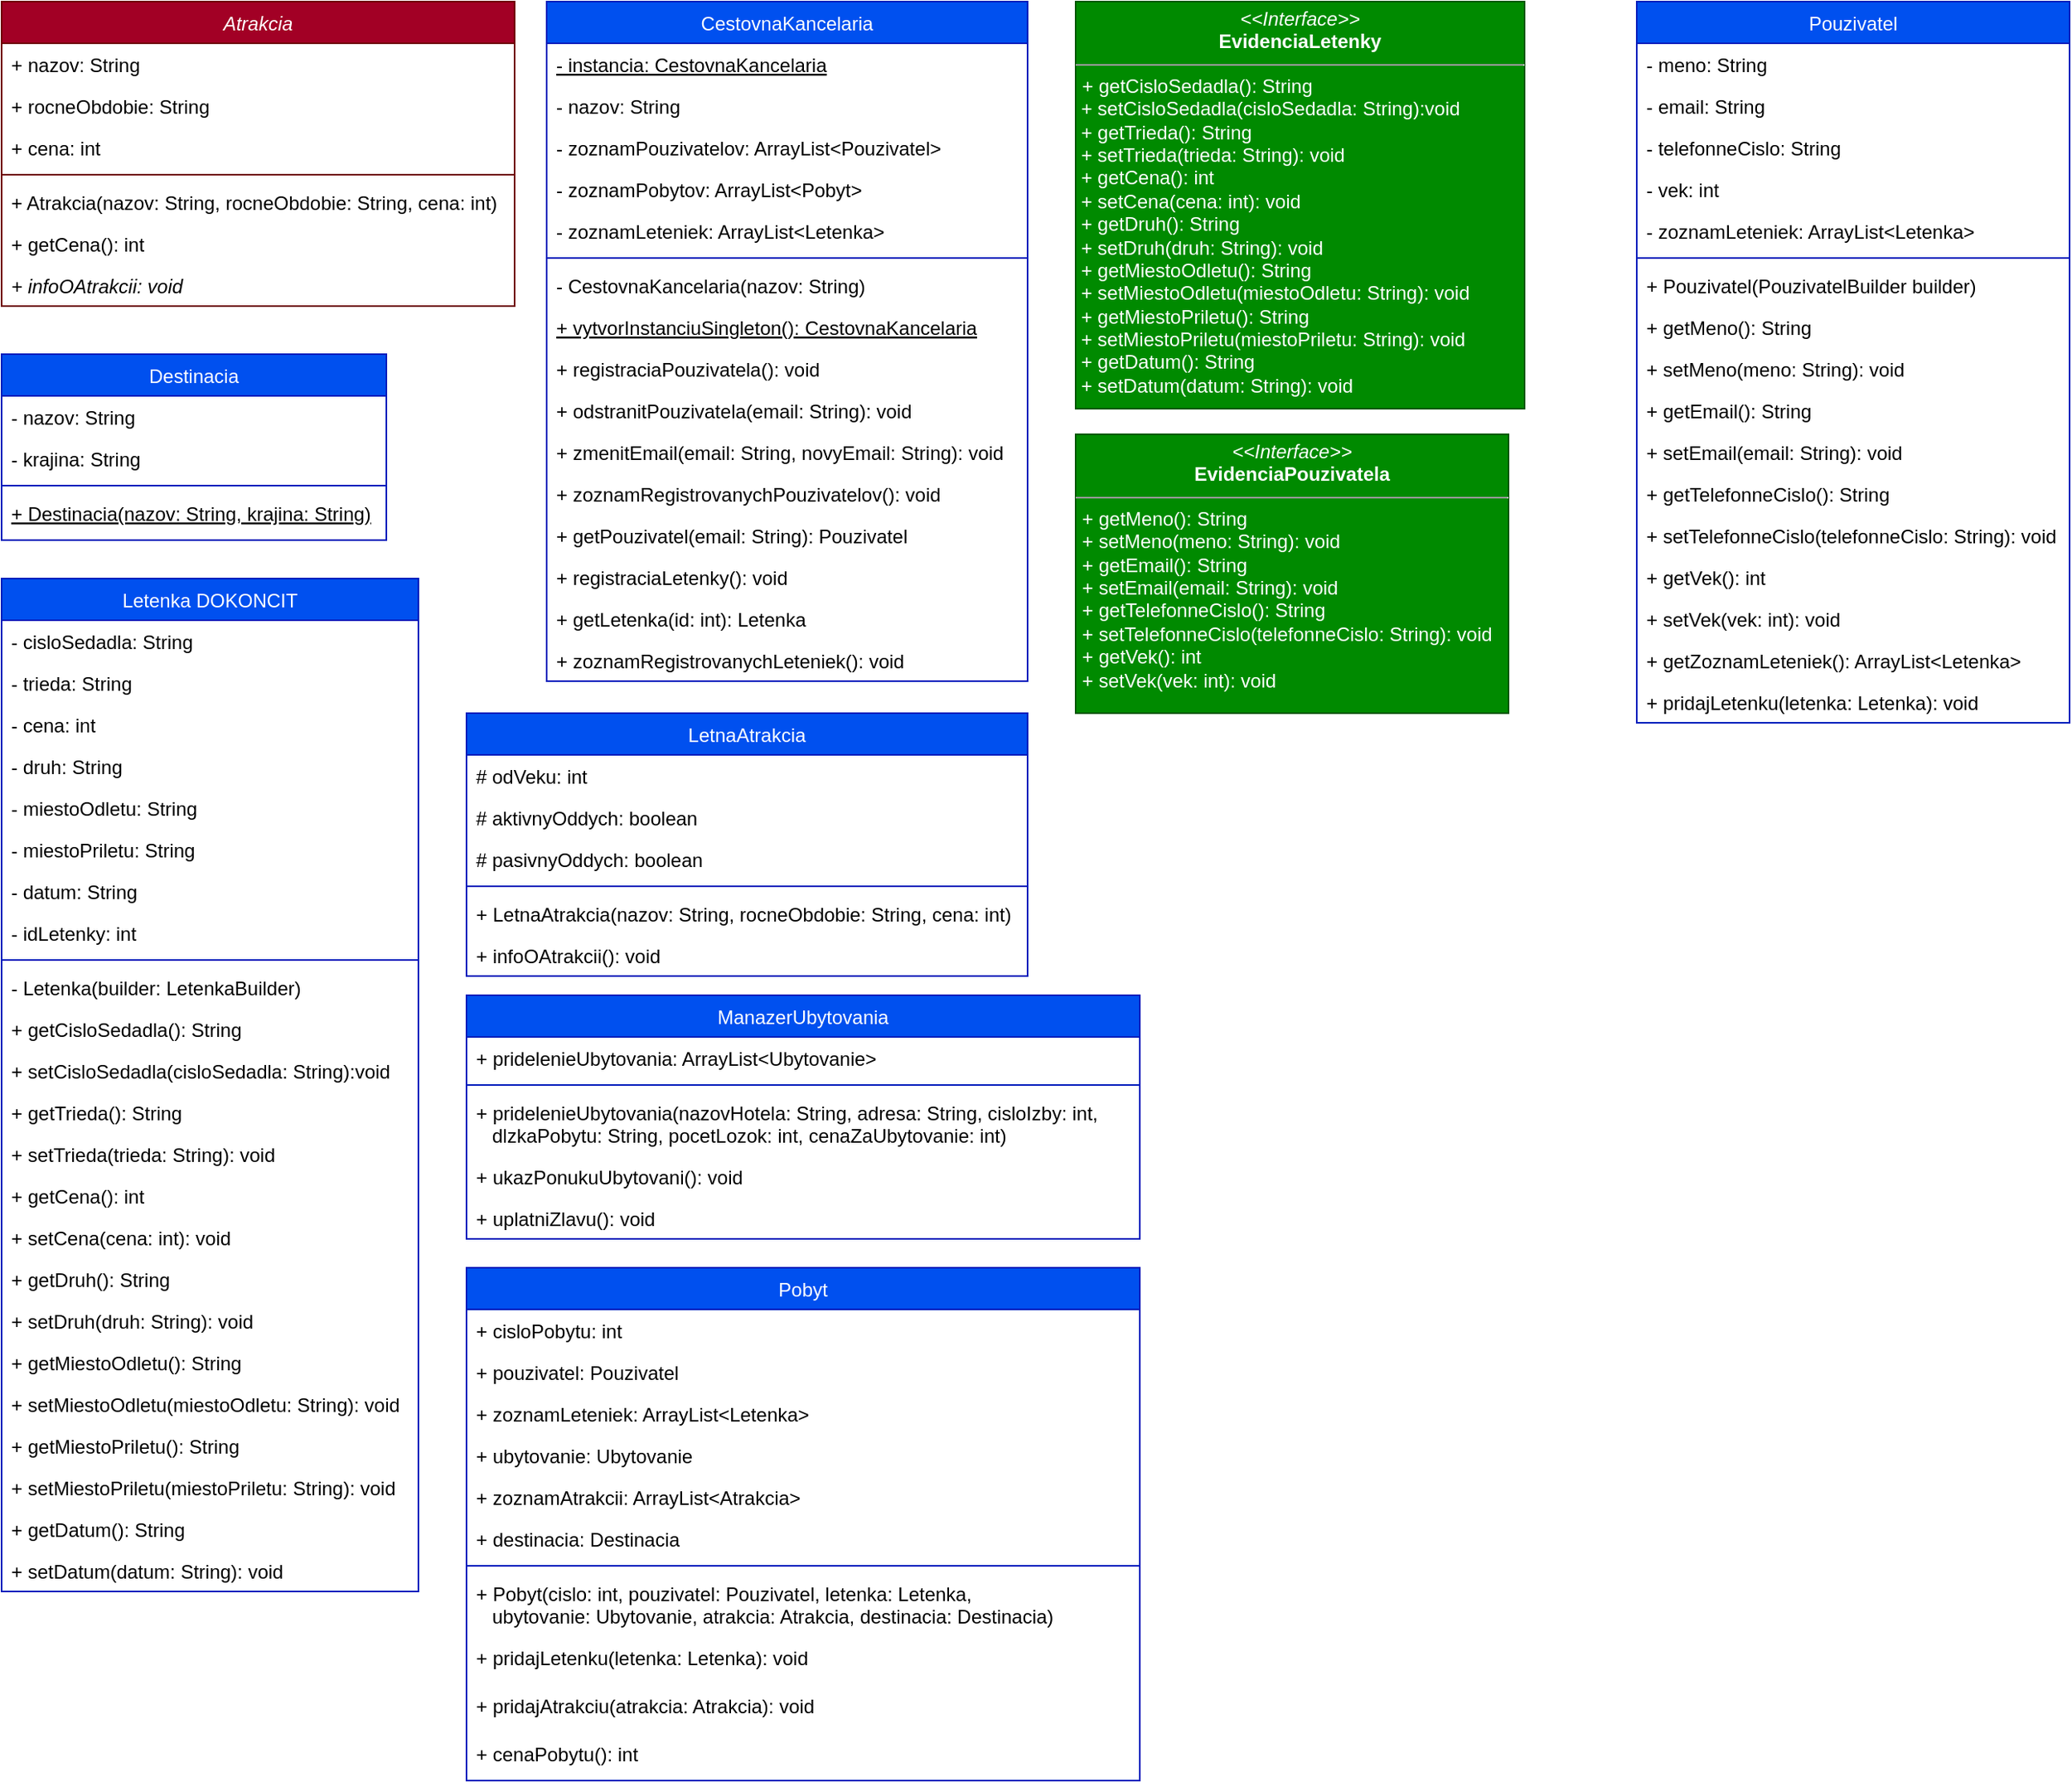 <mxfile version="21.2.3" type="github">
  <diagram id="C5RBs43oDa-KdzZeNtuy" name="Page-1">
    <mxGraphModel dx="814" dy="681" grid="1" gridSize="10" guides="1" tooltips="1" connect="1" arrows="1" fold="1" page="1" pageScale="1" pageWidth="827" pageHeight="1169" math="0" shadow="0">
      <root>
        <mxCell id="WIyWlLk6GJQsqaUBKTNV-0" />
        <mxCell id="WIyWlLk6GJQsqaUBKTNV-1" parent="WIyWlLk6GJQsqaUBKTNV-0" />
        <mxCell id="zkfFHV4jXpPFQw0GAbJ--0" value="Atrakcia" style="swimlane;fontStyle=2;align=center;verticalAlign=top;childLayout=stackLayout;horizontal=1;startSize=26;horizontalStack=0;resizeParent=1;resizeLast=0;collapsible=1;marginBottom=0;rounded=0;shadow=0;strokeWidth=1;fillColor=#a20025;strokeColor=#6F0000;fontColor=#ffffff;" parent="WIyWlLk6GJQsqaUBKTNV-1" vertex="1">
          <mxGeometry x="50" y="30" width="320" height="190" as="geometry">
            <mxRectangle x="230" y="140" width="160" height="26" as="alternateBounds" />
          </mxGeometry>
        </mxCell>
        <mxCell id="zkfFHV4jXpPFQw0GAbJ--1" value="+ nazov: String" style="text;align=left;verticalAlign=top;spacingLeft=4;spacingRight=4;overflow=hidden;rotatable=0;points=[[0,0.5],[1,0.5]];portConstraint=eastwest;" parent="zkfFHV4jXpPFQw0GAbJ--0" vertex="1">
          <mxGeometry y="26" width="320" height="26" as="geometry" />
        </mxCell>
        <mxCell id="zkfFHV4jXpPFQw0GAbJ--2" value="+ rocneObdobie: String" style="text;align=left;verticalAlign=top;spacingLeft=4;spacingRight=4;overflow=hidden;rotatable=0;points=[[0,0.5],[1,0.5]];portConstraint=eastwest;rounded=0;shadow=0;html=0;" parent="zkfFHV4jXpPFQw0GAbJ--0" vertex="1">
          <mxGeometry y="52" width="320" height="26" as="geometry" />
        </mxCell>
        <mxCell id="zkfFHV4jXpPFQw0GAbJ--3" value="+ cena: int" style="text;align=left;verticalAlign=top;spacingLeft=4;spacingRight=4;overflow=hidden;rotatable=0;points=[[0,0.5],[1,0.5]];portConstraint=eastwest;rounded=0;shadow=0;html=0;" parent="zkfFHV4jXpPFQw0GAbJ--0" vertex="1">
          <mxGeometry y="78" width="320" height="26" as="geometry" />
        </mxCell>
        <mxCell id="zkfFHV4jXpPFQw0GAbJ--4" value="" style="line;html=1;strokeWidth=1;align=left;verticalAlign=middle;spacingTop=-1;spacingLeft=3;spacingRight=3;rotatable=0;labelPosition=right;points=[];portConstraint=eastwest;fillColor=#a20025;fontColor=#ffffff;strokeColor=#6F0000;" parent="zkfFHV4jXpPFQw0GAbJ--0" vertex="1">
          <mxGeometry y="104" width="320" height="8" as="geometry" />
        </mxCell>
        <mxCell id="zkfFHV4jXpPFQw0GAbJ--5" value="+ Atrakcia(nazov: String, rocneObdobie: String, cena: int)" style="text;align=left;verticalAlign=top;spacingLeft=4;spacingRight=4;overflow=hidden;rotatable=0;points=[[0,0.5],[1,0.5]];portConstraint=eastwest;" parent="zkfFHV4jXpPFQw0GAbJ--0" vertex="1">
          <mxGeometry y="112" width="320" height="26" as="geometry" />
        </mxCell>
        <mxCell id="7Pr3nvuwrETPLiHUvhbF-43" value="+ getCena(): int" style="text;align=left;verticalAlign=top;spacingLeft=4;spacingRight=4;overflow=hidden;rotatable=0;points=[[0,0.5],[1,0.5]];portConstraint=eastwest;" vertex="1" parent="zkfFHV4jXpPFQw0GAbJ--0">
          <mxGeometry y="138" width="320" height="26" as="geometry" />
        </mxCell>
        <mxCell id="7Pr3nvuwrETPLiHUvhbF-44" value="+ infoOAtrakcii: void" style="text;align=left;verticalAlign=top;spacingLeft=4;spacingRight=4;overflow=hidden;rotatable=0;points=[[0,0.5],[1,0.5]];portConstraint=eastwest;fontStyle=2" vertex="1" parent="zkfFHV4jXpPFQw0GAbJ--0">
          <mxGeometry y="164" width="320" height="26" as="geometry" />
        </mxCell>
        <mxCell id="zkfFHV4jXpPFQw0GAbJ--6" value="Destinacia" style="swimlane;fontStyle=0;align=center;verticalAlign=top;childLayout=stackLayout;horizontal=1;startSize=26;horizontalStack=0;resizeParent=1;resizeLast=0;collapsible=1;marginBottom=0;rounded=0;shadow=0;strokeWidth=1;fillColor=#0050ef;fontColor=#ffffff;strokeColor=#001DBC;" parent="WIyWlLk6GJQsqaUBKTNV-1" vertex="1">
          <mxGeometry x="50" y="250" width="240" height="116" as="geometry">
            <mxRectangle x="130" y="380" width="160" height="26" as="alternateBounds" />
          </mxGeometry>
        </mxCell>
        <mxCell id="zkfFHV4jXpPFQw0GAbJ--7" value="- nazov: String" style="text;align=left;verticalAlign=top;spacingLeft=4;spacingRight=4;overflow=hidden;rotatable=0;points=[[0,0.5],[1,0.5]];portConstraint=eastwest;" parent="zkfFHV4jXpPFQw0GAbJ--6" vertex="1">
          <mxGeometry y="26" width="240" height="26" as="geometry" />
        </mxCell>
        <mxCell id="zkfFHV4jXpPFQw0GAbJ--8" value="- krajina: String" style="text;align=left;verticalAlign=top;spacingLeft=4;spacingRight=4;overflow=hidden;rotatable=0;points=[[0,0.5],[1,0.5]];portConstraint=eastwest;rounded=0;shadow=0;html=0;" parent="zkfFHV4jXpPFQw0GAbJ--6" vertex="1">
          <mxGeometry y="52" width="240" height="26" as="geometry" />
        </mxCell>
        <mxCell id="zkfFHV4jXpPFQw0GAbJ--9" value="" style="line;html=1;strokeWidth=1;align=left;verticalAlign=middle;spacingTop=-1;spacingLeft=3;spacingRight=3;rotatable=0;labelPosition=right;points=[];portConstraint=eastwest;fillColor=#0050ef;fontColor=#ffffff;strokeColor=#001DBC;" parent="zkfFHV4jXpPFQw0GAbJ--6" vertex="1">
          <mxGeometry y="78" width="240" height="8" as="geometry" />
        </mxCell>
        <mxCell id="zkfFHV4jXpPFQw0GAbJ--10" value="+ Destinacia(nazov: String, krajina: String)" style="text;align=left;verticalAlign=top;spacingLeft=4;spacingRight=4;overflow=hidden;rotatable=0;points=[[0,0.5],[1,0.5]];portConstraint=eastwest;fontStyle=4" parent="zkfFHV4jXpPFQw0GAbJ--6" vertex="1">
          <mxGeometry y="86" width="240" height="26" as="geometry" />
        </mxCell>
        <mxCell id="zkfFHV4jXpPFQw0GAbJ--17" value="CestovnaKancelaria" style="swimlane;fontStyle=0;align=center;verticalAlign=top;childLayout=stackLayout;horizontal=1;startSize=26;horizontalStack=0;resizeParent=1;resizeLast=0;collapsible=1;marginBottom=0;rounded=0;shadow=0;strokeWidth=1;fillColor=#0050ef;fontColor=#ffffff;strokeColor=#001DBC;" parent="WIyWlLk6GJQsqaUBKTNV-1" vertex="1">
          <mxGeometry x="390" y="30" width="300" height="424" as="geometry">
            <mxRectangle x="550" y="140" width="160" height="26" as="alternateBounds" />
          </mxGeometry>
        </mxCell>
        <mxCell id="zkfFHV4jXpPFQw0GAbJ--18" value="- instancia: CestovnaKancelaria" style="text;align=left;verticalAlign=top;spacingLeft=4;spacingRight=4;overflow=hidden;rotatable=0;points=[[0,0.5],[1,0.5]];portConstraint=eastwest;fontStyle=4" parent="zkfFHV4jXpPFQw0GAbJ--17" vertex="1">
          <mxGeometry y="26" width="300" height="26" as="geometry" />
        </mxCell>
        <mxCell id="zkfFHV4jXpPFQw0GAbJ--19" value="- nazov: String" style="text;align=left;verticalAlign=top;spacingLeft=4;spacingRight=4;overflow=hidden;rotatable=0;points=[[0,0.5],[1,0.5]];portConstraint=eastwest;rounded=0;shadow=0;html=0;" parent="zkfFHV4jXpPFQw0GAbJ--17" vertex="1">
          <mxGeometry y="52" width="300" height="26" as="geometry" />
        </mxCell>
        <mxCell id="zkfFHV4jXpPFQw0GAbJ--20" value="- zoznamPouzivatelov: ArrayList&lt;Pouzivatel&gt;" style="text;align=left;verticalAlign=top;spacingLeft=4;spacingRight=4;overflow=hidden;rotatable=0;points=[[0,0.5],[1,0.5]];portConstraint=eastwest;rounded=0;shadow=0;html=0;" parent="zkfFHV4jXpPFQw0GAbJ--17" vertex="1">
          <mxGeometry y="78" width="300" height="26" as="geometry" />
        </mxCell>
        <mxCell id="zkfFHV4jXpPFQw0GAbJ--21" value="- zoznamPobytov: ArrayList&lt;Pobyt&gt;" style="text;align=left;verticalAlign=top;spacingLeft=4;spacingRight=4;overflow=hidden;rotatable=0;points=[[0,0.5],[1,0.5]];portConstraint=eastwest;rounded=0;shadow=0;html=0;" parent="zkfFHV4jXpPFQw0GAbJ--17" vertex="1">
          <mxGeometry y="104" width="300" height="26" as="geometry" />
        </mxCell>
        <mxCell id="zkfFHV4jXpPFQw0GAbJ--22" value="- zoznamLeteniek: ArrayList&lt;Letenka&gt;" style="text;align=left;verticalAlign=top;spacingLeft=4;spacingRight=4;overflow=hidden;rotatable=0;points=[[0,0.5],[1,0.5]];portConstraint=eastwest;rounded=0;shadow=0;html=0;" parent="zkfFHV4jXpPFQw0GAbJ--17" vertex="1">
          <mxGeometry y="130" width="300" height="26" as="geometry" />
        </mxCell>
        <mxCell id="zkfFHV4jXpPFQw0GAbJ--23" value="" style="line;html=1;strokeWidth=1;align=left;verticalAlign=middle;spacingTop=-1;spacingLeft=3;spacingRight=3;rotatable=0;labelPosition=right;points=[];portConstraint=eastwest;fillColor=#0050ef;fontColor=#ffffff;strokeColor=#001DBC;" parent="zkfFHV4jXpPFQw0GAbJ--17" vertex="1">
          <mxGeometry y="156" width="300" height="8" as="geometry" />
        </mxCell>
        <mxCell id="zkfFHV4jXpPFQw0GAbJ--24" value="- CestovnaKancelaria(nazov: String)" style="text;align=left;verticalAlign=top;spacingLeft=4;spacingRight=4;overflow=hidden;rotatable=0;points=[[0,0.5],[1,0.5]];portConstraint=eastwest;" parent="zkfFHV4jXpPFQw0GAbJ--17" vertex="1">
          <mxGeometry y="164" width="300" height="26" as="geometry" />
        </mxCell>
        <mxCell id="zkfFHV4jXpPFQw0GAbJ--25" value="+ vytvorInstanciuSingleton(): CestovnaKancelaria" style="text;align=left;verticalAlign=top;spacingLeft=4;spacingRight=4;overflow=hidden;rotatable=0;points=[[0,0.5],[1,0.5]];portConstraint=eastwest;fontStyle=4" parent="zkfFHV4jXpPFQw0GAbJ--17" vertex="1">
          <mxGeometry y="190" width="300" height="26" as="geometry" />
        </mxCell>
        <mxCell id="7Pr3nvuwrETPLiHUvhbF-45" value="+ registraciaPouzivatela(): void" style="text;align=left;verticalAlign=top;spacingLeft=4;spacingRight=4;overflow=hidden;rotatable=0;points=[[0,0.5],[1,0.5]];portConstraint=eastwest;fontStyle=0" vertex="1" parent="zkfFHV4jXpPFQw0GAbJ--17">
          <mxGeometry y="216" width="300" height="26" as="geometry" />
        </mxCell>
        <mxCell id="7Pr3nvuwrETPLiHUvhbF-46" value="+ odstranitPouzivatela(email: String): void" style="text;align=left;verticalAlign=top;spacingLeft=4;spacingRight=4;overflow=hidden;rotatable=0;points=[[0,0.5],[1,0.5]];portConstraint=eastwest;fontStyle=0" vertex="1" parent="zkfFHV4jXpPFQw0GAbJ--17">
          <mxGeometry y="242" width="300" height="26" as="geometry" />
        </mxCell>
        <mxCell id="7Pr3nvuwrETPLiHUvhbF-47" value="+ zmenitEmail(email: String, novyEmail: String): void" style="text;align=left;verticalAlign=top;spacingLeft=4;spacingRight=4;overflow=hidden;rotatable=0;points=[[0,0.5],[1,0.5]];portConstraint=eastwest;fontStyle=0" vertex="1" parent="zkfFHV4jXpPFQw0GAbJ--17">
          <mxGeometry y="268" width="300" height="26" as="geometry" />
        </mxCell>
        <mxCell id="7Pr3nvuwrETPLiHUvhbF-48" value="+ zoznamRegistrovanychPouzivatelov(): void" style="text;align=left;verticalAlign=top;spacingLeft=4;spacingRight=4;overflow=hidden;rotatable=0;points=[[0,0.5],[1,0.5]];portConstraint=eastwest;fontStyle=0" vertex="1" parent="zkfFHV4jXpPFQw0GAbJ--17">
          <mxGeometry y="294" width="300" height="26" as="geometry" />
        </mxCell>
        <mxCell id="7Pr3nvuwrETPLiHUvhbF-49" value="+ getPouzivatel(email: String): Pouzivatel" style="text;align=left;verticalAlign=top;spacingLeft=4;spacingRight=4;overflow=hidden;rotatable=0;points=[[0,0.5],[1,0.5]];portConstraint=eastwest;fontStyle=0" vertex="1" parent="zkfFHV4jXpPFQw0GAbJ--17">
          <mxGeometry y="320" width="300" height="26" as="geometry" />
        </mxCell>
        <mxCell id="7Pr3nvuwrETPLiHUvhbF-50" value="+ registraciaLetenky(): void" style="text;align=left;verticalAlign=top;spacingLeft=4;spacingRight=4;overflow=hidden;rotatable=0;points=[[0,0.5],[1,0.5]];portConstraint=eastwest;fontStyle=0" vertex="1" parent="zkfFHV4jXpPFQw0GAbJ--17">
          <mxGeometry y="346" width="300" height="26" as="geometry" />
        </mxCell>
        <mxCell id="7Pr3nvuwrETPLiHUvhbF-51" value="+ getLetenka(id: int): Letenka" style="text;align=left;verticalAlign=top;spacingLeft=4;spacingRight=4;overflow=hidden;rotatable=0;points=[[0,0.5],[1,0.5]];portConstraint=eastwest;fontStyle=0" vertex="1" parent="zkfFHV4jXpPFQw0GAbJ--17">
          <mxGeometry y="372" width="300" height="26" as="geometry" />
        </mxCell>
        <mxCell id="7Pr3nvuwrETPLiHUvhbF-52" value="+ zoznamRegistrovanychLeteniek(): void" style="text;align=left;verticalAlign=top;spacingLeft=4;spacingRight=4;overflow=hidden;rotatable=0;points=[[0,0.5],[1,0.5]];portConstraint=eastwest;fontStyle=0" vertex="1" parent="zkfFHV4jXpPFQw0GAbJ--17">
          <mxGeometry y="398" width="300" height="26" as="geometry" />
        </mxCell>
        <mxCell id="7Pr3nvuwrETPLiHUvhbF-0" value="&lt;p style=&quot;margin:0px;margin-top:4px;text-align:center;&quot;&gt;&lt;i&gt;&amp;lt;&amp;lt;Interface&amp;gt;&amp;gt;&lt;/i&gt;&lt;br&gt;&lt;b&gt;EvidenciaPouzivatela&lt;/b&gt;&lt;/p&gt;&lt;hr size=&quot;1&quot;&gt;&lt;p style=&quot;margin:0px;margin-left:4px;&quot;&gt;+ getMeno(): String&lt;br&gt;+ setMeno(meno: String): void&lt;/p&gt;&lt;p style=&quot;margin:0px;margin-left:4px;&quot;&gt;+ getEmail(): String&lt;/p&gt;&lt;p style=&quot;margin:0px;margin-left:4px;&quot;&gt;+ setEmail(email: String): void&lt;/p&gt;&lt;p style=&quot;margin:0px;margin-left:4px;&quot;&gt;+ getTelefonneCislo(): String&lt;/p&gt;&lt;p style=&quot;margin:0px;margin-left:4px;&quot;&gt;+ setTelefonneCislo(telefonneCislo: String): void&lt;/p&gt;&lt;p style=&quot;margin:0px;margin-left:4px;&quot;&gt;+ getVek(): int&lt;/p&gt;&lt;p style=&quot;margin:0px;margin-left:4px;&quot;&gt;+ setVek(vek: int): void&lt;/p&gt;" style="verticalAlign=top;align=left;overflow=fill;fontSize=12;fontFamily=Helvetica;html=1;whiteSpace=wrap;fillColor=#008a00;fontColor=#ffffff;strokeColor=#005700;" vertex="1" parent="WIyWlLk6GJQsqaUBKTNV-1">
          <mxGeometry x="720" y="300" width="270" height="174" as="geometry" />
        </mxCell>
        <mxCell id="7Pr3nvuwrETPLiHUvhbF-2" value="&lt;p style=&quot;margin:0px;margin-top:4px;text-align:center;&quot;&gt;&lt;i&gt;&amp;lt;&amp;lt;Interface&amp;gt;&amp;gt;&lt;/i&gt;&lt;br&gt;&lt;b&gt;EvidenciaLetenky&lt;/b&gt;&lt;/p&gt;&lt;hr size=&quot;1&quot;&gt;&lt;p style=&quot;margin:0px;margin-left:4px;&quot;&gt;&lt;/p&gt;&lt;p style=&quot;margin:0px;margin-left:4px;&quot;&gt;+ getCisloSedadla(): String&lt;br&gt;&lt;/p&gt;&lt;div&gt;&amp;nbsp;+ setCisloSedadla(cisloSedadla: String):void&lt;/div&gt;&lt;div&gt;&amp;nbsp;+ getTrieda(): String&lt;/div&gt;&lt;div&gt;&amp;nbsp;+ setTrieda(trieda: String): void&lt;/div&gt;&lt;div&gt;&amp;nbsp;+ getCena(): int&lt;/div&gt;&lt;div&gt;&amp;nbsp;+ setCena(cena: int): void&lt;/div&gt;&lt;div&gt;&amp;nbsp;+ getDruh(): String&lt;/div&gt;&lt;div&gt;&amp;nbsp;+ setDruh(druh: String): void&lt;/div&gt;&lt;div&gt;&amp;nbsp;+ getMiestoOdletu(): String&lt;/div&gt;&lt;div&gt;&amp;nbsp;+ setMiestoOdletu(miestoOdletu: String): void&lt;/div&gt;&lt;div&gt;&amp;nbsp;+ getMiestoPriletu(): String&lt;/div&gt;&lt;div&gt;&amp;nbsp;+ setMiestoPriletu(miestoPriletu: String): void&lt;/div&gt;&lt;div&gt;&amp;nbsp;+ getDatum(): String&lt;/div&gt;&lt;div&gt;&amp;nbsp;+ setDatum(datum: String): void&lt;/div&gt;" style="verticalAlign=top;align=left;overflow=fill;fontSize=12;fontFamily=Helvetica;html=1;whiteSpace=wrap;fillColor=#008a00;fontColor=#ffffff;strokeColor=#005700;" vertex="1" parent="WIyWlLk6GJQsqaUBKTNV-1">
          <mxGeometry x="720" y="30" width="280" height="254" as="geometry" />
        </mxCell>
        <mxCell id="7Pr3nvuwrETPLiHUvhbF-57" value="Letenka DOKONCIT" style="swimlane;fontStyle=0;align=center;verticalAlign=top;childLayout=stackLayout;horizontal=1;startSize=26;horizontalStack=0;resizeParent=1;resizeLast=0;collapsible=1;marginBottom=0;rounded=0;shadow=0;strokeWidth=1;fillColor=#0050ef;fontColor=#ffffff;strokeColor=#001DBC;" vertex="1" parent="WIyWlLk6GJQsqaUBKTNV-1">
          <mxGeometry x="50" y="390" width="260" height="632" as="geometry">
            <mxRectangle x="130" y="380" width="160" height="26" as="alternateBounds" />
          </mxGeometry>
        </mxCell>
        <mxCell id="7Pr3nvuwrETPLiHUvhbF-58" value="- cisloSedadla: String" style="text;align=left;verticalAlign=top;spacingLeft=4;spacingRight=4;overflow=hidden;rotatable=0;points=[[0,0.5],[1,0.5]];portConstraint=eastwest;" vertex="1" parent="7Pr3nvuwrETPLiHUvhbF-57">
          <mxGeometry y="26" width="260" height="26" as="geometry" />
        </mxCell>
        <mxCell id="7Pr3nvuwrETPLiHUvhbF-59" value="- trieda: String" style="text;align=left;verticalAlign=top;spacingLeft=4;spacingRight=4;overflow=hidden;rotatable=0;points=[[0,0.5],[1,0.5]];portConstraint=eastwest;rounded=0;shadow=0;html=0;" vertex="1" parent="7Pr3nvuwrETPLiHUvhbF-57">
          <mxGeometry y="52" width="260" height="26" as="geometry" />
        </mxCell>
        <mxCell id="7Pr3nvuwrETPLiHUvhbF-62" value="- cena: int" style="text;align=left;verticalAlign=top;spacingLeft=4;spacingRight=4;overflow=hidden;rotatable=0;points=[[0,0.5],[1,0.5]];portConstraint=eastwest;rounded=0;shadow=0;html=0;" vertex="1" parent="7Pr3nvuwrETPLiHUvhbF-57">
          <mxGeometry y="78" width="260" height="26" as="geometry" />
        </mxCell>
        <mxCell id="7Pr3nvuwrETPLiHUvhbF-65" value="- druh: String" style="text;align=left;verticalAlign=top;spacingLeft=4;spacingRight=4;overflow=hidden;rotatable=0;points=[[0,0.5],[1,0.5]];portConstraint=eastwest;rounded=0;shadow=0;html=0;" vertex="1" parent="7Pr3nvuwrETPLiHUvhbF-57">
          <mxGeometry y="104" width="260" height="26" as="geometry" />
        </mxCell>
        <mxCell id="7Pr3nvuwrETPLiHUvhbF-64" value="- miestoOdletu: String" style="text;align=left;verticalAlign=top;spacingLeft=4;spacingRight=4;overflow=hidden;rotatable=0;points=[[0,0.5],[1,0.5]];portConstraint=eastwest;rounded=0;shadow=0;html=0;" vertex="1" parent="7Pr3nvuwrETPLiHUvhbF-57">
          <mxGeometry y="130" width="260" height="26" as="geometry" />
        </mxCell>
        <mxCell id="7Pr3nvuwrETPLiHUvhbF-63" value="- miestoPriletu: String" style="text;align=left;verticalAlign=top;spacingLeft=4;spacingRight=4;overflow=hidden;rotatable=0;points=[[0,0.5],[1,0.5]];portConstraint=eastwest;rounded=0;shadow=0;html=0;" vertex="1" parent="7Pr3nvuwrETPLiHUvhbF-57">
          <mxGeometry y="156" width="260" height="26" as="geometry" />
        </mxCell>
        <mxCell id="7Pr3nvuwrETPLiHUvhbF-67" value="- datum: String" style="text;align=left;verticalAlign=top;spacingLeft=4;spacingRight=4;overflow=hidden;rotatable=0;points=[[0,0.5],[1,0.5]];portConstraint=eastwest;rounded=0;shadow=0;html=0;" vertex="1" parent="7Pr3nvuwrETPLiHUvhbF-57">
          <mxGeometry y="182" width="260" height="26" as="geometry" />
        </mxCell>
        <mxCell id="7Pr3nvuwrETPLiHUvhbF-66" value="- idLetenky: int" style="text;align=left;verticalAlign=top;spacingLeft=4;spacingRight=4;overflow=hidden;rotatable=0;points=[[0,0.5],[1,0.5]];portConstraint=eastwest;rounded=0;shadow=0;html=0;" vertex="1" parent="7Pr3nvuwrETPLiHUvhbF-57">
          <mxGeometry y="208" width="260" height="26" as="geometry" />
        </mxCell>
        <mxCell id="7Pr3nvuwrETPLiHUvhbF-60" value="" style="line;html=1;strokeWidth=1;align=left;verticalAlign=middle;spacingTop=-1;spacingLeft=3;spacingRight=3;rotatable=0;labelPosition=right;points=[];portConstraint=eastwest;fillColor=#0050ef;fontColor=#ffffff;strokeColor=#001DBC;" vertex="1" parent="7Pr3nvuwrETPLiHUvhbF-57">
          <mxGeometry y="234" width="260" height="8" as="geometry" />
        </mxCell>
        <mxCell id="7Pr3nvuwrETPLiHUvhbF-61" value="- Letenka(builder: LetenkaBuilder)" style="text;align=left;verticalAlign=top;spacingLeft=4;spacingRight=4;overflow=hidden;rotatable=0;points=[[0,0.5],[1,0.5]];portConstraint=eastwest;fontStyle=0" vertex="1" parent="7Pr3nvuwrETPLiHUvhbF-57">
          <mxGeometry y="242" width="260" height="26" as="geometry" />
        </mxCell>
        <mxCell id="7Pr3nvuwrETPLiHUvhbF-70" value="+ getCisloSedadla(): String" style="text;align=left;verticalAlign=top;spacingLeft=4;spacingRight=4;overflow=hidden;rotatable=0;points=[[0,0.5],[1,0.5]];portConstraint=eastwest;fontStyle=0" vertex="1" parent="7Pr3nvuwrETPLiHUvhbF-57">
          <mxGeometry y="268" width="260" height="26" as="geometry" />
        </mxCell>
        <mxCell id="7Pr3nvuwrETPLiHUvhbF-78" value="+ setCisloSedadla(cisloSedadla: String):void&#xa;" style="text;align=left;verticalAlign=top;spacingLeft=4;spacingRight=4;overflow=hidden;rotatable=0;points=[[0,0.5],[1,0.5]];portConstraint=eastwest;fontStyle=0" vertex="1" parent="7Pr3nvuwrETPLiHUvhbF-57">
          <mxGeometry y="294" width="260" height="26" as="geometry" />
        </mxCell>
        <mxCell id="7Pr3nvuwrETPLiHUvhbF-77" value="+ getTrieda(): String" style="text;align=left;verticalAlign=top;spacingLeft=4;spacingRight=4;overflow=hidden;rotatable=0;points=[[0,0.5],[1,0.5]];portConstraint=eastwest;fontStyle=0" vertex="1" parent="7Pr3nvuwrETPLiHUvhbF-57">
          <mxGeometry y="320" width="260" height="26" as="geometry" />
        </mxCell>
        <mxCell id="7Pr3nvuwrETPLiHUvhbF-76" value="+ setTrieda(trieda: String): void" style="text;align=left;verticalAlign=top;spacingLeft=4;spacingRight=4;overflow=hidden;rotatable=0;points=[[0,0.5],[1,0.5]];portConstraint=eastwest;fontStyle=0" vertex="1" parent="7Pr3nvuwrETPLiHUvhbF-57">
          <mxGeometry y="346" width="260" height="26" as="geometry" />
        </mxCell>
        <mxCell id="7Pr3nvuwrETPLiHUvhbF-75" value="+ getCena(): int" style="text;align=left;verticalAlign=top;spacingLeft=4;spacingRight=4;overflow=hidden;rotatable=0;points=[[0,0.5],[1,0.5]];portConstraint=eastwest;fontStyle=0" vertex="1" parent="7Pr3nvuwrETPLiHUvhbF-57">
          <mxGeometry y="372" width="260" height="26" as="geometry" />
        </mxCell>
        <mxCell id="7Pr3nvuwrETPLiHUvhbF-74" value="+ setCena(cena: int): void" style="text;align=left;verticalAlign=top;spacingLeft=4;spacingRight=4;overflow=hidden;rotatable=0;points=[[0,0.5],[1,0.5]];portConstraint=eastwest;fontStyle=0" vertex="1" parent="7Pr3nvuwrETPLiHUvhbF-57">
          <mxGeometry y="398" width="260" height="26" as="geometry" />
        </mxCell>
        <mxCell id="7Pr3nvuwrETPLiHUvhbF-73" value="+ getDruh(): String" style="text;align=left;verticalAlign=top;spacingLeft=4;spacingRight=4;overflow=hidden;rotatable=0;points=[[0,0.5],[1,0.5]];portConstraint=eastwest;fontStyle=0" vertex="1" parent="7Pr3nvuwrETPLiHUvhbF-57">
          <mxGeometry y="424" width="260" height="26" as="geometry" />
        </mxCell>
        <mxCell id="7Pr3nvuwrETPLiHUvhbF-72" value="+ setDruh(druh: String): void" style="text;align=left;verticalAlign=top;spacingLeft=4;spacingRight=4;overflow=hidden;rotatable=0;points=[[0,0.5],[1,0.5]];portConstraint=eastwest;fontStyle=0" vertex="1" parent="7Pr3nvuwrETPLiHUvhbF-57">
          <mxGeometry y="450" width="260" height="26" as="geometry" />
        </mxCell>
        <mxCell id="7Pr3nvuwrETPLiHUvhbF-71" value="+ getMiestoOdletu(): String" style="text;align=left;verticalAlign=top;spacingLeft=4;spacingRight=4;overflow=hidden;rotatable=0;points=[[0,0.5],[1,0.5]];portConstraint=eastwest;fontStyle=0" vertex="1" parent="7Pr3nvuwrETPLiHUvhbF-57">
          <mxGeometry y="476" width="260" height="26" as="geometry" />
        </mxCell>
        <mxCell id="7Pr3nvuwrETPLiHUvhbF-69" value="+ setMiestoOdletu(miestoOdletu: String): void" style="text;align=left;verticalAlign=top;spacingLeft=4;spacingRight=4;overflow=hidden;rotatable=0;points=[[0,0.5],[1,0.5]];portConstraint=eastwest;fontStyle=0" vertex="1" parent="7Pr3nvuwrETPLiHUvhbF-57">
          <mxGeometry y="502" width="260" height="26" as="geometry" />
        </mxCell>
        <mxCell id="7Pr3nvuwrETPLiHUvhbF-82" value="+ getMiestoPriletu(): String" style="text;align=left;verticalAlign=top;spacingLeft=4;spacingRight=4;overflow=hidden;rotatable=0;points=[[0,0.5],[1,0.5]];portConstraint=eastwest;fontStyle=0" vertex="1" parent="7Pr3nvuwrETPLiHUvhbF-57">
          <mxGeometry y="528" width="260" height="26" as="geometry" />
        </mxCell>
        <mxCell id="7Pr3nvuwrETPLiHUvhbF-81" value="+ setMiestoPriletu(miestoPriletu: String): void" style="text;align=left;verticalAlign=top;spacingLeft=4;spacingRight=4;overflow=hidden;rotatable=0;points=[[0,0.5],[1,0.5]];portConstraint=eastwest;fontStyle=0" vertex="1" parent="7Pr3nvuwrETPLiHUvhbF-57">
          <mxGeometry y="554" width="260" height="26" as="geometry" />
        </mxCell>
        <mxCell id="7Pr3nvuwrETPLiHUvhbF-80" value="+ getDatum(): String" style="text;align=left;verticalAlign=top;spacingLeft=4;spacingRight=4;overflow=hidden;rotatable=0;points=[[0,0.5],[1,0.5]];portConstraint=eastwest;fontStyle=0" vertex="1" parent="7Pr3nvuwrETPLiHUvhbF-57">
          <mxGeometry y="580" width="260" height="26" as="geometry" />
        </mxCell>
        <mxCell id="7Pr3nvuwrETPLiHUvhbF-79" value="+ setDatum(datum: String): void" style="text;align=left;verticalAlign=top;spacingLeft=4;spacingRight=4;overflow=hidden;rotatable=0;points=[[0,0.5],[1,0.5]];portConstraint=eastwest;fontStyle=0" vertex="1" parent="7Pr3nvuwrETPLiHUvhbF-57">
          <mxGeometry y="606" width="260" height="26" as="geometry" />
        </mxCell>
        <mxCell id="7Pr3nvuwrETPLiHUvhbF-83" value="LetnaAtrakcia" style="swimlane;fontStyle=0;align=center;verticalAlign=top;childLayout=stackLayout;horizontal=1;startSize=26;horizontalStack=0;resizeParent=1;resizeLast=0;collapsible=1;marginBottom=0;rounded=0;shadow=0;strokeWidth=1;fillColor=#0050ef;fontColor=#ffffff;strokeColor=#001DBC;" vertex="1" parent="WIyWlLk6GJQsqaUBKTNV-1">
          <mxGeometry x="340" y="474" width="350" height="164" as="geometry">
            <mxRectangle x="130" y="380" width="160" height="26" as="alternateBounds" />
          </mxGeometry>
        </mxCell>
        <mxCell id="7Pr3nvuwrETPLiHUvhbF-84" value="# odVeku: int" style="text;align=left;verticalAlign=top;spacingLeft=4;spacingRight=4;overflow=hidden;rotatable=0;points=[[0,0.5],[1,0.5]];portConstraint=eastwest;" vertex="1" parent="7Pr3nvuwrETPLiHUvhbF-83">
          <mxGeometry y="26" width="350" height="26" as="geometry" />
        </mxCell>
        <mxCell id="7Pr3nvuwrETPLiHUvhbF-85" value="# aktivnyOddych: boolean" style="text;align=left;verticalAlign=top;spacingLeft=4;spacingRight=4;overflow=hidden;rotatable=0;points=[[0,0.5],[1,0.5]];portConstraint=eastwest;rounded=0;shadow=0;html=0;" vertex="1" parent="7Pr3nvuwrETPLiHUvhbF-83">
          <mxGeometry y="52" width="350" height="26" as="geometry" />
        </mxCell>
        <mxCell id="7Pr3nvuwrETPLiHUvhbF-88" value="# pasivnyOddych: boolean" style="text;align=left;verticalAlign=top;spacingLeft=4;spacingRight=4;overflow=hidden;rotatable=0;points=[[0,0.5],[1,0.5]];portConstraint=eastwest;rounded=0;shadow=0;html=0;" vertex="1" parent="7Pr3nvuwrETPLiHUvhbF-83">
          <mxGeometry y="78" width="350" height="26" as="geometry" />
        </mxCell>
        <mxCell id="7Pr3nvuwrETPLiHUvhbF-86" value="" style="line;html=1;strokeWidth=1;align=left;verticalAlign=middle;spacingTop=-1;spacingLeft=3;spacingRight=3;rotatable=0;labelPosition=right;points=[];portConstraint=eastwest;fillColor=#0050ef;fontColor=#ffffff;strokeColor=#001DBC;" vertex="1" parent="7Pr3nvuwrETPLiHUvhbF-83">
          <mxGeometry y="104" width="350" height="8" as="geometry" />
        </mxCell>
        <mxCell id="7Pr3nvuwrETPLiHUvhbF-87" value="+ LetnaAtrakcia(nazov: String, rocneObdobie: String, cena: int)" style="text;align=left;verticalAlign=top;spacingLeft=4;spacingRight=4;overflow=hidden;rotatable=0;points=[[0,0.5],[1,0.5]];portConstraint=eastwest;fontStyle=0" vertex="1" parent="7Pr3nvuwrETPLiHUvhbF-83">
          <mxGeometry y="112" width="350" height="26" as="geometry" />
        </mxCell>
        <mxCell id="7Pr3nvuwrETPLiHUvhbF-90" value="+ infoOAtrakcii(): void" style="text;align=left;verticalAlign=top;spacingLeft=4;spacingRight=4;overflow=hidden;rotatable=0;points=[[0,0.5],[1,0.5]];portConstraint=eastwest;fontStyle=0" vertex="1" parent="7Pr3nvuwrETPLiHUvhbF-83">
          <mxGeometry y="138" width="350" height="26" as="geometry" />
        </mxCell>
        <mxCell id="7Pr3nvuwrETPLiHUvhbF-91" value="ManazerUbytovania" style="swimlane;fontStyle=0;align=center;verticalAlign=top;childLayout=stackLayout;horizontal=1;startSize=26;horizontalStack=0;resizeParent=1;resizeLast=0;collapsible=1;marginBottom=0;rounded=0;shadow=0;strokeWidth=1;fillColor=#0050ef;fontColor=#ffffff;strokeColor=#001DBC;" vertex="1" parent="WIyWlLk6GJQsqaUBKTNV-1">
          <mxGeometry x="340" y="650" width="420" height="152" as="geometry">
            <mxRectangle x="130" y="380" width="160" height="26" as="alternateBounds" />
          </mxGeometry>
        </mxCell>
        <mxCell id="7Pr3nvuwrETPLiHUvhbF-92" value="+ pridelenieUbytovania: ArrayList&lt;Ubytovanie&gt;" style="text;align=left;verticalAlign=top;spacingLeft=4;spacingRight=4;overflow=hidden;rotatable=0;points=[[0,0.5],[1,0.5]];portConstraint=eastwest;" vertex="1" parent="7Pr3nvuwrETPLiHUvhbF-91">
          <mxGeometry y="26" width="420" height="26" as="geometry" />
        </mxCell>
        <mxCell id="7Pr3nvuwrETPLiHUvhbF-95" value="" style="line;html=1;strokeWidth=1;align=left;verticalAlign=middle;spacingTop=-1;spacingLeft=3;spacingRight=3;rotatable=0;labelPosition=right;points=[];portConstraint=eastwest;fillColor=#0050ef;fontColor=#ffffff;strokeColor=#001DBC;" vertex="1" parent="7Pr3nvuwrETPLiHUvhbF-91">
          <mxGeometry y="52" width="420" height="8" as="geometry" />
        </mxCell>
        <mxCell id="7Pr3nvuwrETPLiHUvhbF-96" value="+ pridelenieUbytovania(nazovHotela: String, adresa: String, cisloIzby: int, &#xa;   dlzkaPobytu: String, pocetLozok: int, cenaZaUbytovanie: int)" style="text;align=left;verticalAlign=top;spacingLeft=4;spacingRight=4;overflow=hidden;rotatable=0;points=[[0,0.5],[1,0.5]];portConstraint=eastwest;fontStyle=0" vertex="1" parent="7Pr3nvuwrETPLiHUvhbF-91">
          <mxGeometry y="60" width="420" height="40" as="geometry" />
        </mxCell>
        <mxCell id="7Pr3nvuwrETPLiHUvhbF-97" value="+ ukazPonukuUbytovani(): void" style="text;align=left;verticalAlign=top;spacingLeft=4;spacingRight=4;overflow=hidden;rotatable=0;points=[[0,0.5],[1,0.5]];portConstraint=eastwest;fontStyle=0" vertex="1" parent="7Pr3nvuwrETPLiHUvhbF-91">
          <mxGeometry y="100" width="420" height="26" as="geometry" />
        </mxCell>
        <mxCell id="7Pr3nvuwrETPLiHUvhbF-98" value="+ uplatniZlavu(): void" style="text;align=left;verticalAlign=top;spacingLeft=4;spacingRight=4;overflow=hidden;rotatable=0;points=[[0,0.5],[1,0.5]];portConstraint=eastwest;fontStyle=0" vertex="1" parent="7Pr3nvuwrETPLiHUvhbF-91">
          <mxGeometry y="126" width="420" height="26" as="geometry" />
        </mxCell>
        <mxCell id="7Pr3nvuwrETPLiHUvhbF-99" value="Pobyt" style="swimlane;fontStyle=0;align=center;verticalAlign=top;childLayout=stackLayout;horizontal=1;startSize=26;horizontalStack=0;resizeParent=1;resizeLast=0;collapsible=1;marginBottom=0;rounded=0;shadow=0;strokeWidth=1;fillColor=#0050ef;fontColor=#ffffff;strokeColor=#001DBC;" vertex="1" parent="WIyWlLk6GJQsqaUBKTNV-1">
          <mxGeometry x="340" y="820" width="420" height="320" as="geometry">
            <mxRectangle x="130" y="380" width="160" height="26" as="alternateBounds" />
          </mxGeometry>
        </mxCell>
        <mxCell id="7Pr3nvuwrETPLiHUvhbF-100" value="+ cisloPobytu: int" style="text;align=left;verticalAlign=top;spacingLeft=4;spacingRight=4;overflow=hidden;rotatable=0;points=[[0,0.5],[1,0.5]];portConstraint=eastwest;" vertex="1" parent="7Pr3nvuwrETPLiHUvhbF-99">
          <mxGeometry y="26" width="420" height="26" as="geometry" />
        </mxCell>
        <mxCell id="7Pr3nvuwrETPLiHUvhbF-101" value="+ pouzivatel: Pouzivatel" style="text;align=left;verticalAlign=top;spacingLeft=4;spacingRight=4;overflow=hidden;rotatable=0;points=[[0,0.5],[1,0.5]];portConstraint=eastwest;rounded=0;shadow=0;html=0;" vertex="1" parent="7Pr3nvuwrETPLiHUvhbF-99">
          <mxGeometry y="52" width="420" height="26" as="geometry" />
        </mxCell>
        <mxCell id="7Pr3nvuwrETPLiHUvhbF-107" value="+ zoznamLeteniek: ArrayList&lt;Letenka&gt;" style="text;align=left;verticalAlign=top;spacingLeft=4;spacingRight=4;overflow=hidden;rotatable=0;points=[[0,0.5],[1,0.5]];portConstraint=eastwest;rounded=0;shadow=0;html=0;" vertex="1" parent="7Pr3nvuwrETPLiHUvhbF-99">
          <mxGeometry y="78" width="420" height="26" as="geometry" />
        </mxCell>
        <mxCell id="7Pr3nvuwrETPLiHUvhbF-106" value="+ ubytovanie: Ubytovanie " style="text;align=left;verticalAlign=top;spacingLeft=4;spacingRight=4;overflow=hidden;rotatable=0;points=[[0,0.5],[1,0.5]];portConstraint=eastwest;rounded=0;shadow=0;html=0;" vertex="1" parent="7Pr3nvuwrETPLiHUvhbF-99">
          <mxGeometry y="104" width="420" height="26" as="geometry" />
        </mxCell>
        <mxCell id="7Pr3nvuwrETPLiHUvhbF-105" value="+ zoznamAtrakcii: ArrayList&lt;Atrakcia&gt;" style="text;align=left;verticalAlign=top;spacingLeft=4;spacingRight=4;overflow=hidden;rotatable=0;points=[[0,0.5],[1,0.5]];portConstraint=eastwest;rounded=0;shadow=0;html=0;" vertex="1" parent="7Pr3nvuwrETPLiHUvhbF-99">
          <mxGeometry y="130" width="420" height="26" as="geometry" />
        </mxCell>
        <mxCell id="7Pr3nvuwrETPLiHUvhbF-104" value="+ destinacia: Destinacia" style="text;align=left;verticalAlign=top;spacingLeft=4;spacingRight=4;overflow=hidden;rotatable=0;points=[[0,0.5],[1,0.5]];portConstraint=eastwest;rounded=0;shadow=0;html=0;" vertex="1" parent="7Pr3nvuwrETPLiHUvhbF-99">
          <mxGeometry y="156" width="420" height="26" as="geometry" />
        </mxCell>
        <mxCell id="7Pr3nvuwrETPLiHUvhbF-102" value="" style="line;html=1;strokeWidth=1;align=left;verticalAlign=middle;spacingTop=-1;spacingLeft=3;spacingRight=3;rotatable=0;labelPosition=right;points=[];portConstraint=eastwest;fillColor=#0050ef;fontColor=#ffffff;strokeColor=#001DBC;" vertex="1" parent="7Pr3nvuwrETPLiHUvhbF-99">
          <mxGeometry y="182" width="420" height="8" as="geometry" />
        </mxCell>
        <mxCell id="7Pr3nvuwrETPLiHUvhbF-103" value="+ Pobyt(cislo: int, pouzivatel: Pouzivatel, letenka: Letenka, &#xa;   ubytovanie: Ubytovanie, atrakcia: Atrakcia, destinacia: Destinacia)" style="text;align=left;verticalAlign=top;spacingLeft=4;spacingRight=4;overflow=hidden;rotatable=0;points=[[0,0.5],[1,0.5]];portConstraint=eastwest;fontStyle=0" vertex="1" parent="7Pr3nvuwrETPLiHUvhbF-99">
          <mxGeometry y="190" width="420" height="40" as="geometry" />
        </mxCell>
        <mxCell id="7Pr3nvuwrETPLiHUvhbF-110" value="+ pridajLetenku(letenka: Letenka): void" style="text;align=left;verticalAlign=top;spacingLeft=4;spacingRight=4;overflow=hidden;rotatable=0;points=[[0,0.5],[1,0.5]];portConstraint=eastwest;fontStyle=0" vertex="1" parent="7Pr3nvuwrETPLiHUvhbF-99">
          <mxGeometry y="230" width="420" height="30" as="geometry" />
        </mxCell>
        <mxCell id="7Pr3nvuwrETPLiHUvhbF-109" value="+ pridajAtrakciu(atrakcia: Atrakcia): void" style="text;align=left;verticalAlign=top;spacingLeft=4;spacingRight=4;overflow=hidden;rotatable=0;points=[[0,0.5],[1,0.5]];portConstraint=eastwest;fontStyle=0" vertex="1" parent="7Pr3nvuwrETPLiHUvhbF-99">
          <mxGeometry y="260" width="420" height="30" as="geometry" />
        </mxCell>
        <mxCell id="7Pr3nvuwrETPLiHUvhbF-108" value="+ cenaPobytu(): int" style="text;align=left;verticalAlign=top;spacingLeft=4;spacingRight=4;overflow=hidden;rotatable=0;points=[[0,0.5],[1,0.5]];portConstraint=eastwest;fontStyle=0" vertex="1" parent="7Pr3nvuwrETPLiHUvhbF-99">
          <mxGeometry y="290" width="420" height="30" as="geometry" />
        </mxCell>
        <mxCell id="7Pr3nvuwrETPLiHUvhbF-112" value="Pouzivatel" style="swimlane;fontStyle=0;align=center;verticalAlign=top;childLayout=stackLayout;horizontal=1;startSize=26;horizontalStack=0;resizeParent=1;resizeLast=0;collapsible=1;marginBottom=0;rounded=0;shadow=0;strokeWidth=1;fillColor=#0050ef;fontColor=#ffffff;strokeColor=#001DBC;" vertex="1" parent="WIyWlLk6GJQsqaUBKTNV-1">
          <mxGeometry x="1070" y="30" width="270" height="450" as="geometry">
            <mxRectangle x="130" y="380" width="160" height="26" as="alternateBounds" />
          </mxGeometry>
        </mxCell>
        <mxCell id="7Pr3nvuwrETPLiHUvhbF-113" value="- meno: String" style="text;align=left;verticalAlign=top;spacingLeft=4;spacingRight=4;overflow=hidden;rotatable=0;points=[[0,0.5],[1,0.5]];portConstraint=eastwest;" vertex="1" parent="7Pr3nvuwrETPLiHUvhbF-112">
          <mxGeometry y="26" width="270" height="26" as="geometry" />
        </mxCell>
        <mxCell id="7Pr3nvuwrETPLiHUvhbF-114" value="- email: String" style="text;align=left;verticalAlign=top;spacingLeft=4;spacingRight=4;overflow=hidden;rotatable=0;points=[[0,0.5],[1,0.5]];portConstraint=eastwest;rounded=0;shadow=0;html=0;" vertex="1" parent="7Pr3nvuwrETPLiHUvhbF-112">
          <mxGeometry y="52" width="270" height="26" as="geometry" />
        </mxCell>
        <mxCell id="7Pr3nvuwrETPLiHUvhbF-119" value="- telefonneCislo: String" style="text;align=left;verticalAlign=top;spacingLeft=4;spacingRight=4;overflow=hidden;rotatable=0;points=[[0,0.5],[1,0.5]];portConstraint=eastwest;rounded=0;shadow=0;html=0;" vertex="1" parent="7Pr3nvuwrETPLiHUvhbF-112">
          <mxGeometry y="78" width="270" height="26" as="geometry" />
        </mxCell>
        <mxCell id="7Pr3nvuwrETPLiHUvhbF-118" value="- vek: int" style="text;align=left;verticalAlign=top;spacingLeft=4;spacingRight=4;overflow=hidden;rotatable=0;points=[[0,0.5],[1,0.5]];portConstraint=eastwest;rounded=0;shadow=0;html=0;" vertex="1" parent="7Pr3nvuwrETPLiHUvhbF-112">
          <mxGeometry y="104" width="270" height="26" as="geometry" />
        </mxCell>
        <mxCell id="7Pr3nvuwrETPLiHUvhbF-117" value="- zoznamLeteniek: ArrayList&lt;Letenka&gt;" style="text;align=left;verticalAlign=top;spacingLeft=4;spacingRight=4;overflow=hidden;rotatable=0;points=[[0,0.5],[1,0.5]];portConstraint=eastwest;rounded=0;shadow=0;html=0;" vertex="1" parent="7Pr3nvuwrETPLiHUvhbF-112">
          <mxGeometry y="130" width="270" height="26" as="geometry" />
        </mxCell>
        <mxCell id="7Pr3nvuwrETPLiHUvhbF-115" value="" style="line;html=1;strokeWidth=1;align=left;verticalAlign=middle;spacingTop=-1;spacingLeft=3;spacingRight=3;rotatable=0;labelPosition=right;points=[];portConstraint=eastwest;fillColor=#0050ef;fontColor=#ffffff;strokeColor=#001DBC;" vertex="1" parent="7Pr3nvuwrETPLiHUvhbF-112">
          <mxGeometry y="156" width="270" height="8" as="geometry" />
        </mxCell>
        <mxCell id="7Pr3nvuwrETPLiHUvhbF-116" value="+ Pouzivatel(PouzivatelBuilder builder)" style="text;align=left;verticalAlign=top;spacingLeft=4;spacingRight=4;overflow=hidden;rotatable=0;points=[[0,0.5],[1,0.5]];portConstraint=eastwest;fontStyle=0" vertex="1" parent="7Pr3nvuwrETPLiHUvhbF-112">
          <mxGeometry y="164" width="270" height="26" as="geometry" />
        </mxCell>
        <mxCell id="7Pr3nvuwrETPLiHUvhbF-126" value="+ getMeno(): String" style="text;align=left;verticalAlign=top;spacingLeft=4;spacingRight=4;overflow=hidden;rotatable=0;points=[[0,0.5],[1,0.5]];portConstraint=eastwest;fontStyle=0" vertex="1" parent="7Pr3nvuwrETPLiHUvhbF-112">
          <mxGeometry y="190" width="270" height="26" as="geometry" />
        </mxCell>
        <mxCell id="7Pr3nvuwrETPLiHUvhbF-125" value="+ setMeno(meno: String): void" style="text;align=left;verticalAlign=top;spacingLeft=4;spacingRight=4;overflow=hidden;rotatable=0;points=[[0,0.5],[1,0.5]];portConstraint=eastwest;fontStyle=0" vertex="1" parent="7Pr3nvuwrETPLiHUvhbF-112">
          <mxGeometry y="216" width="270" height="26" as="geometry" />
        </mxCell>
        <mxCell id="7Pr3nvuwrETPLiHUvhbF-127" value="+ getEmail(): String" style="text;align=left;verticalAlign=top;spacingLeft=4;spacingRight=4;overflow=hidden;rotatable=0;points=[[0,0.5],[1,0.5]];portConstraint=eastwest;fontStyle=0" vertex="1" parent="7Pr3nvuwrETPLiHUvhbF-112">
          <mxGeometry y="242" width="270" height="26" as="geometry" />
        </mxCell>
        <mxCell id="7Pr3nvuwrETPLiHUvhbF-124" value="+ setEmail(email: String): void" style="text;align=left;verticalAlign=top;spacingLeft=4;spacingRight=4;overflow=hidden;rotatable=0;points=[[0,0.5],[1,0.5]];portConstraint=eastwest;fontStyle=0" vertex="1" parent="7Pr3nvuwrETPLiHUvhbF-112">
          <mxGeometry y="268" width="270" height="26" as="geometry" />
        </mxCell>
        <mxCell id="7Pr3nvuwrETPLiHUvhbF-123" value="+ getTelefonneCislo(): String" style="text;align=left;verticalAlign=top;spacingLeft=4;spacingRight=4;overflow=hidden;rotatable=0;points=[[0,0.5],[1,0.5]];portConstraint=eastwest;fontStyle=0" vertex="1" parent="7Pr3nvuwrETPLiHUvhbF-112">
          <mxGeometry y="294" width="270" height="26" as="geometry" />
        </mxCell>
        <mxCell id="7Pr3nvuwrETPLiHUvhbF-122" value="+ setTelefonneCislo(telefonneCislo: String): void" style="text;align=left;verticalAlign=top;spacingLeft=4;spacingRight=4;overflow=hidden;rotatable=0;points=[[0,0.5],[1,0.5]];portConstraint=eastwest;fontStyle=0" vertex="1" parent="7Pr3nvuwrETPLiHUvhbF-112">
          <mxGeometry y="320" width="270" height="26" as="geometry" />
        </mxCell>
        <mxCell id="7Pr3nvuwrETPLiHUvhbF-121" value="+ getVek(): int" style="text;align=left;verticalAlign=top;spacingLeft=4;spacingRight=4;overflow=hidden;rotatable=0;points=[[0,0.5],[1,0.5]];portConstraint=eastwest;fontStyle=0" vertex="1" parent="7Pr3nvuwrETPLiHUvhbF-112">
          <mxGeometry y="346" width="270" height="26" as="geometry" />
        </mxCell>
        <mxCell id="7Pr3nvuwrETPLiHUvhbF-120" value="+ setVek(vek: int): void" style="text;align=left;verticalAlign=top;spacingLeft=4;spacingRight=4;overflow=hidden;rotatable=0;points=[[0,0.5],[1,0.5]];portConstraint=eastwest;fontStyle=0" vertex="1" parent="7Pr3nvuwrETPLiHUvhbF-112">
          <mxGeometry y="372" width="270" height="26" as="geometry" />
        </mxCell>
        <mxCell id="7Pr3nvuwrETPLiHUvhbF-129" value="+ getZoznamLeteniek(): ArrayList&lt;Letenka&gt;" style="text;align=left;verticalAlign=top;spacingLeft=4;spacingRight=4;overflow=hidden;rotatable=0;points=[[0,0.5],[1,0.5]];portConstraint=eastwest;fontStyle=0" vertex="1" parent="7Pr3nvuwrETPLiHUvhbF-112">
          <mxGeometry y="398" width="270" height="26" as="geometry" />
        </mxCell>
        <mxCell id="7Pr3nvuwrETPLiHUvhbF-128" value="+ pridajLetenku(letenka: Letenka): void" style="text;align=left;verticalAlign=top;spacingLeft=4;spacingRight=4;overflow=hidden;rotatable=0;points=[[0,0.5],[1,0.5]];portConstraint=eastwest;fontStyle=0" vertex="1" parent="7Pr3nvuwrETPLiHUvhbF-112">
          <mxGeometry y="424" width="270" height="26" as="geometry" />
        </mxCell>
      </root>
    </mxGraphModel>
  </diagram>
</mxfile>

